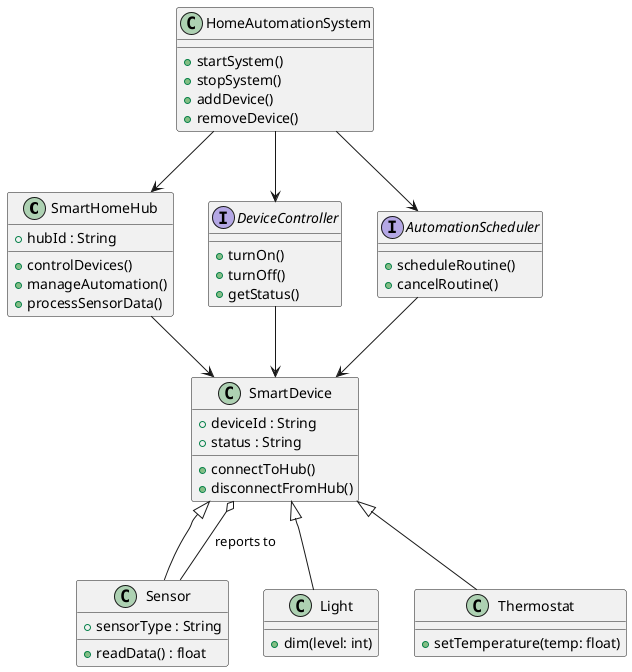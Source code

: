 ```plantuml
@startuml
class SmartHomeHub {
    + controlDevices()
    + manageAutomation()
    + hubId : String
    + processSensorData()
}

interface DeviceController {
    + turnOn()
    + turnOff()
    + getStatus()
}

interface AutomationScheduler {
    + scheduleRoutine()
    + cancelRoutine()
}

class SmartDevice {
    + connectToHub()
    + disconnectFromHub()
    + deviceId : String
    + status : String
}

class Sensor {
    + readData() : float
    + sensorType : String
}

class Light {
    + dim(level: int)
}

class Thermostat {
    + setTemperature(temp: float)
}

class HomeAutomationSystem {
    + startSystem()
    + stopSystem()
    + addDevice()
    + removeDevice()
}

HomeAutomationSystem --> DeviceController
HomeAutomationSystem --> AutomationScheduler
HomeAutomationSystem --> SmartHomeHub
DeviceController --> SmartDevice
AutomationScheduler --> SmartDevice
SmartDevice <|-- Sensor
SmartDevice <|-- Light
SmartDevice <|-- Thermostat
SmartHomeHub --> SmartDevice
Sensor --o SmartDevice : reports to
@enduml

